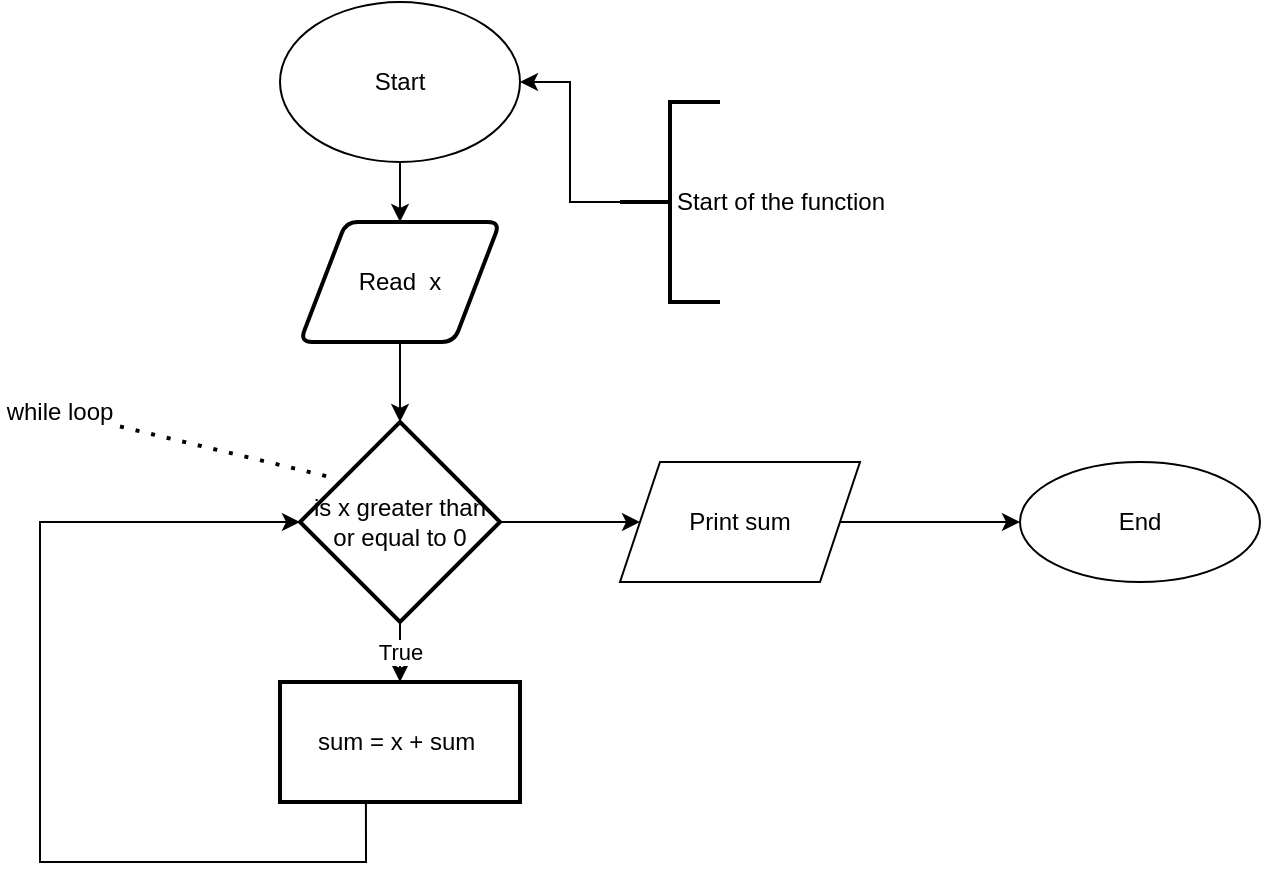 <mxfile version="17.1.3" type="github">
  <diagram id="IliTuSH1vDlKJ7cvSDFC" name="Page-1">
    <mxGraphModel dx="871" dy="485" grid="1" gridSize="10" guides="1" tooltips="1" connect="1" arrows="1" fold="1" page="1" pageScale="1" pageWidth="850" pageHeight="1100" math="0" shadow="0">
      <root>
        <mxCell id="0" />
        <mxCell id="1" parent="0" />
        <mxCell id="qX9AZUPeDTjfi-QWZORI-3" value="" style="edgeStyle=orthogonalEdgeStyle;rounded=0;orthogonalLoop=1;jettySize=auto;html=1;" edge="1" parent="1" source="qX9AZUPeDTjfi-QWZORI-1" target="qX9AZUPeDTjfi-QWZORI-2">
          <mxGeometry relative="1" as="geometry" />
        </mxCell>
        <mxCell id="qX9AZUPeDTjfi-QWZORI-1" value="Start" style="ellipse;whiteSpace=wrap;html=1;" vertex="1" parent="1">
          <mxGeometry x="340" y="30" width="120" height="80" as="geometry" />
        </mxCell>
        <mxCell id="qX9AZUPeDTjfi-QWZORI-5" value="" style="edgeStyle=orthogonalEdgeStyle;rounded=0;orthogonalLoop=1;jettySize=auto;html=1;" edge="1" parent="1" source="qX9AZUPeDTjfi-QWZORI-2" target="qX9AZUPeDTjfi-QWZORI-4">
          <mxGeometry relative="1" as="geometry" />
        </mxCell>
        <mxCell id="qX9AZUPeDTjfi-QWZORI-2" value="Read&amp;nbsp; x" style="shape=parallelogram;html=1;strokeWidth=2;perimeter=parallelogramPerimeter;whiteSpace=wrap;rounded=1;arcSize=12;size=0.23;" vertex="1" parent="1">
          <mxGeometry x="350" y="140" width="100" height="60" as="geometry" />
        </mxCell>
        <mxCell id="qX9AZUPeDTjfi-QWZORI-15" value="" style="edgeStyle=orthogonalEdgeStyle;rounded=0;orthogonalLoop=1;jettySize=auto;html=1;" edge="1" parent="1" source="qX9AZUPeDTjfi-QWZORI-4">
          <mxGeometry relative="1" as="geometry">
            <mxPoint x="520" y="290" as="targetPoint" />
          </mxGeometry>
        </mxCell>
        <mxCell id="qX9AZUPeDTjfi-QWZORI-4" value="is x greater than or equal to 0" style="strokeWidth=2;html=1;shape=mxgraph.flowchart.decision;whiteSpace=wrap;" vertex="1" parent="1">
          <mxGeometry x="350" y="240" width="100" height="100" as="geometry" />
        </mxCell>
        <mxCell id="qX9AZUPeDTjfi-QWZORI-6" value="sum = x + sum&amp;nbsp;" style="whiteSpace=wrap;html=1;strokeWidth=2;" vertex="1" parent="1">
          <mxGeometry x="340" y="370" width="120" height="60" as="geometry" />
        </mxCell>
        <mxCell id="qX9AZUPeDTjfi-QWZORI-13" value="True" style="endArrow=classic;html=1;rounded=0;entryX=0.5;entryY=0;entryDx=0;entryDy=0;" edge="1" parent="1" target="qX9AZUPeDTjfi-QWZORI-6">
          <mxGeometry width="50" height="50" relative="1" as="geometry">
            <mxPoint x="400" y="340" as="sourcePoint" />
            <mxPoint x="450" y="230" as="targetPoint" />
          </mxGeometry>
        </mxCell>
        <mxCell id="qX9AZUPeDTjfi-QWZORI-18" value="" style="edgeStyle=orthogonalEdgeStyle;rounded=0;orthogonalLoop=1;jettySize=auto;html=1;" edge="1" parent="1" source="qX9AZUPeDTjfi-QWZORI-16" target="qX9AZUPeDTjfi-QWZORI-17">
          <mxGeometry relative="1" as="geometry" />
        </mxCell>
        <mxCell id="qX9AZUPeDTjfi-QWZORI-16" value="Print sum" style="shape=parallelogram;perimeter=parallelogramPerimeter;whiteSpace=wrap;html=1;fixedSize=1;" vertex="1" parent="1">
          <mxGeometry x="510" y="260" width="120" height="60" as="geometry" />
        </mxCell>
        <mxCell id="qX9AZUPeDTjfi-QWZORI-17" value="End" style="ellipse;whiteSpace=wrap;html=1;" vertex="1" parent="1">
          <mxGeometry x="710" y="260" width="120" height="60" as="geometry" />
        </mxCell>
        <mxCell id="qX9AZUPeDTjfi-QWZORI-19" value="" style="endArrow=classic;html=1;rounded=0;exitX=0.358;exitY=1.017;exitDx=0;exitDy=0;exitPerimeter=0;entryX=0;entryY=0.5;entryDx=0;entryDy=0;entryPerimeter=0;" edge="1" parent="1" source="qX9AZUPeDTjfi-QWZORI-6" target="qX9AZUPeDTjfi-QWZORI-4">
          <mxGeometry width="50" height="50" relative="1" as="geometry">
            <mxPoint x="400" y="280" as="sourcePoint" />
            <mxPoint x="220" y="280" as="targetPoint" />
            <Array as="points">
              <mxPoint x="383" y="460" />
              <mxPoint x="220" y="460" />
              <mxPoint x="220" y="290" />
            </Array>
          </mxGeometry>
        </mxCell>
        <mxCell id="qX9AZUPeDTjfi-QWZORI-20" value="while loop" style="text;html=1;strokeColor=none;fillColor=none;align=center;verticalAlign=middle;whiteSpace=wrap;rounded=0;" vertex="1" parent="1">
          <mxGeometry x="200" y="220" width="60" height="30" as="geometry" />
        </mxCell>
        <mxCell id="qX9AZUPeDTjfi-QWZORI-21" value="" style="endArrow=none;dashed=1;html=1;dashPattern=1 3;strokeWidth=2;rounded=0;entryX=0.17;entryY=0.28;entryDx=0;entryDy=0;entryPerimeter=0;" edge="1" parent="1" source="qX9AZUPeDTjfi-QWZORI-20" target="qX9AZUPeDTjfi-QWZORI-4">
          <mxGeometry width="50" height="50" relative="1" as="geometry">
            <mxPoint x="400" y="280" as="sourcePoint" />
            <mxPoint x="450" y="230" as="targetPoint" />
          </mxGeometry>
        </mxCell>
        <mxCell id="qX9AZUPeDTjfi-QWZORI-23" style="edgeStyle=orthogonalEdgeStyle;rounded=0;orthogonalLoop=1;jettySize=auto;html=1;entryX=1;entryY=0.5;entryDx=0;entryDy=0;" edge="1" parent="1" source="qX9AZUPeDTjfi-QWZORI-22" target="qX9AZUPeDTjfi-QWZORI-1">
          <mxGeometry relative="1" as="geometry" />
        </mxCell>
        <mxCell id="qX9AZUPeDTjfi-QWZORI-22" value="" style="strokeWidth=2;html=1;shape=mxgraph.flowchart.annotation_2;align=left;labelPosition=right;pointerEvents=1;" vertex="1" parent="1">
          <mxGeometry x="510" y="80" width="50" height="100" as="geometry" />
        </mxCell>
        <mxCell id="qX9AZUPeDTjfi-QWZORI-24" value="Start of the function" style="text;html=1;align=center;verticalAlign=middle;resizable=0;points=[];autosize=1;strokeColor=none;fillColor=none;" vertex="1" parent="1">
          <mxGeometry x="530" y="120" width="120" height="20" as="geometry" />
        </mxCell>
      </root>
    </mxGraphModel>
  </diagram>
</mxfile>
